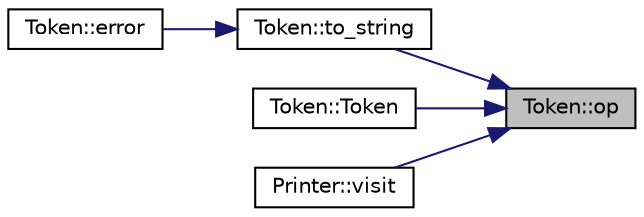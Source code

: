 digraph "Token::op"
{
 // LATEX_PDF_SIZE
  edge [fontname="Helvetica",fontsize="10",labelfontname="Helvetica",labelfontsize="10"];
  node [fontname="Helvetica",fontsize="10",shape=record];
  rankdir="RL";
  Node1 [label="Token::op",height=0.2,width=0.4,color="black", fillcolor="grey75", style="filled", fontcolor="black",tooltip=" "];
  Node1 -> Node2 [dir="back",color="midnightblue",fontsize="10",style="solid"];
  Node2 [label="Token::to_string",height=0.2,width=0.4,color="black", fillcolor="white", style="filled",URL="$struct_token.html#a1bc4fbbdb0346dfc62b255d0472452ac",tooltip=" "];
  Node2 -> Node3 [dir="back",color="midnightblue",fontsize="10",style="solid"];
  Node3 [label="Token::error",height=0.2,width=0.4,color="black", fillcolor="white", style="filled",URL="$struct_token.html#ac0c587f2218ffe6d7830adda1382a9c0",tooltip=" "];
  Node1 -> Node4 [dir="back",color="midnightblue",fontsize="10",style="solid"];
  Node4 [label="Token::Token",height=0.2,width=0.4,color="black", fillcolor="white", style="filled",URL="$struct_token.html#ac46c13d804d80ba13aa944d599d33cf5",tooltip=" "];
  Node1 -> Node5 [dir="back",color="midnightblue",fontsize="10",style="solid"];
  Node5 [label="Printer::visit",height=0.2,width=0.4,color="black", fillcolor="white", style="filled",URL="$class_printer.html#aaf600efe607712cb4bcf6946c74f94a1",tooltip=" "];
}
